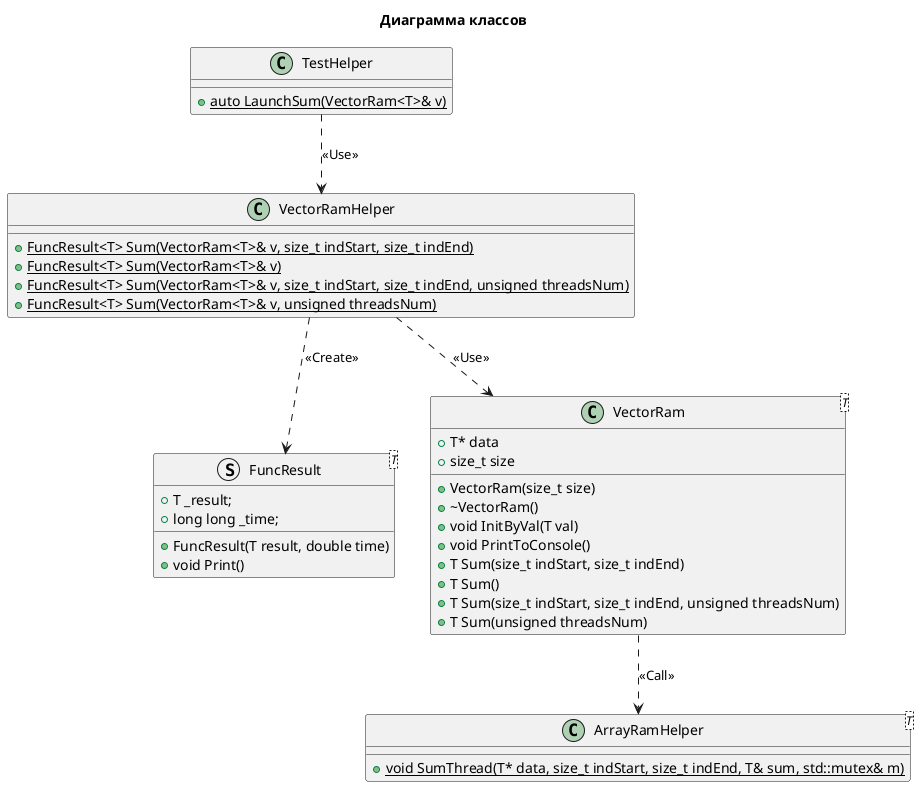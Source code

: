 @startuml

title
 Диаграмма классов
end title

class ArrayRamHelper<T>
{
    +{static} void SumThread(T* data, size_t indStart, size_t indEnd, T& sum, std::mutex& m)
}

struct          FuncResult<T>
{
    +T _result;
    +long long _time;

    +FuncResult(T result, double time)
    +void Print()
}

class           VectorRam<T>
{
    +T* data
    +size_t size
    +VectorRam(size_t size)
    +~VectorRam()
    +void InitByVal(T val)
    +void PrintToConsole()
    +T Sum(size_t indStart, size_t indEnd)
    +T Sum()
    +T Sum(size_t indStart, size_t indEnd, unsigned threadsNum)
    +T Sum(unsigned threadsNum)
}

class           VectorRamHelper
{
    +{static}FuncResult<T> Sum(VectorRam<T>& v, size_t indStart, size_t indEnd)
    +{static}FuncResult<T> Sum(VectorRam<T>& v)
    +{static}FuncResult<T> Sum(VectorRam<T>& v, size_t indStart, size_t indEnd, unsigned threadsNum)
    +{static}FuncResult<T> Sum(VectorRam<T>& v, unsigned threadsNum)
}

class TestHelper
{
    +{static} auto LaunchSum(VectorRam<T>& v)
}

TestHelper..>VectorRamHelper : <<Use>>
VectorRamHelper..>FuncResult : <<Create>>
VectorRamHelper..>VectorRam : <<Use>>
VectorRam..>ArrayRamHelper : <<Call>>

@enduml
